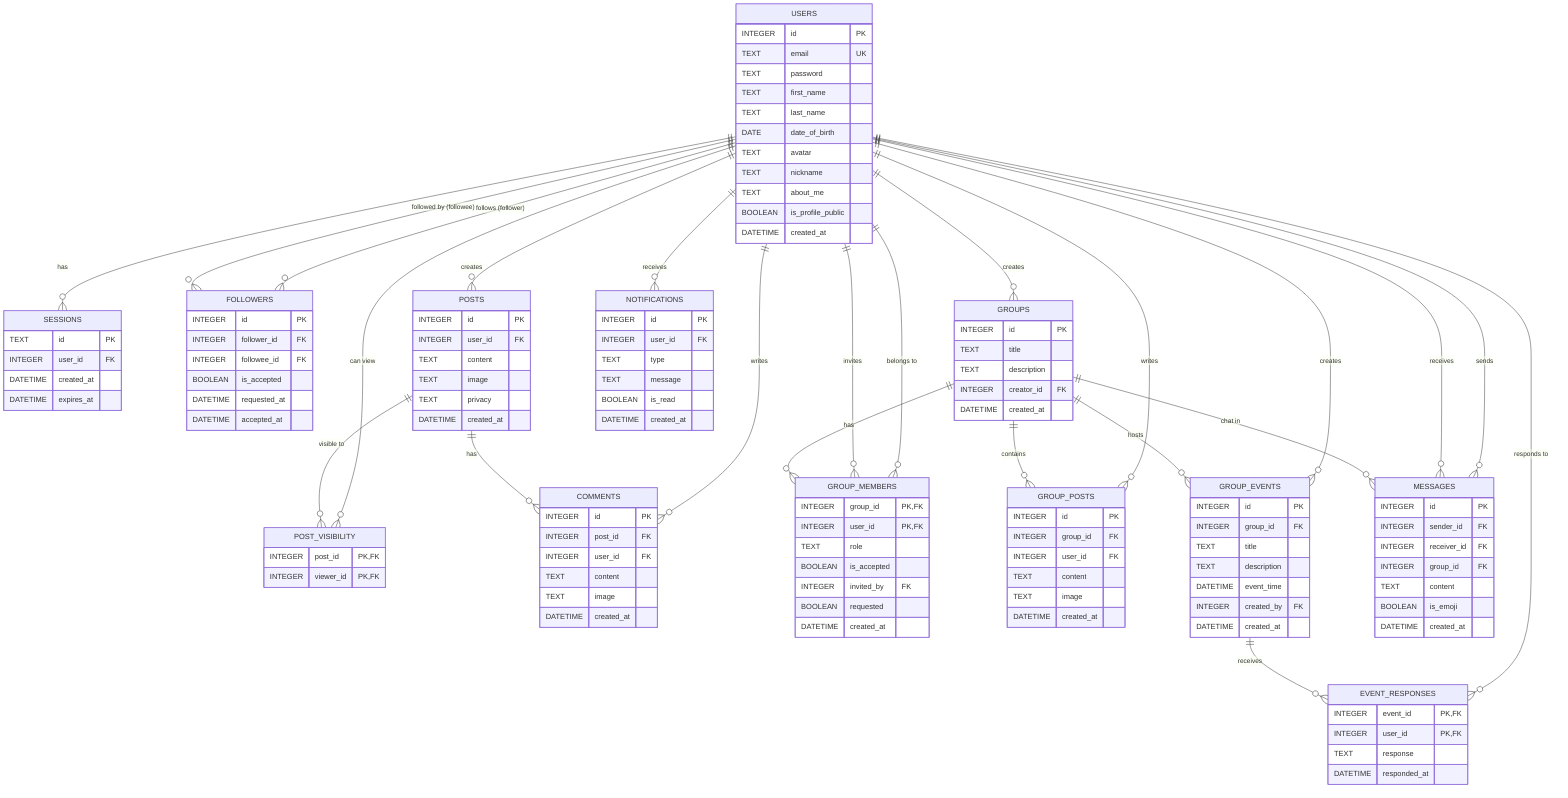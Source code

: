 erDiagram
    USERS {
        INTEGER id PK
        TEXT email UK
        TEXT password
        TEXT first_name
        TEXT last_name
        DATE date_of_birth
        TEXT avatar
        TEXT nickname
        TEXT about_me
        BOOLEAN is_profile_public
        DATETIME created_at
    }

    SESSIONS {
        TEXT id PK
        INTEGER user_id FK
        DATETIME created_at
        DATETIME expires_at
    }

    FOLLOWERS {
        INTEGER id PK
        INTEGER follower_id FK
        INTEGER followee_id FK
        BOOLEAN is_accepted
        DATETIME requested_at
        DATETIME accepted_at
    }

    POSTS {
        INTEGER id PK
        INTEGER user_id FK
        TEXT content
        TEXT image
        TEXT privacy
        DATETIME created_at
    }

    POST_VISIBILITY {
        INTEGER post_id PK,FK
        INTEGER viewer_id PK,FK
    }

    COMMENTS {
        INTEGER id PK
        INTEGER post_id FK
        INTEGER user_id FK
        TEXT content
        TEXT image
        DATETIME created_at
    }

    GROUPS {
        INTEGER id PK
        TEXT title
        TEXT description
        INTEGER creator_id FK
        DATETIME created_at
    }

    GROUP_MEMBERS {
        INTEGER group_id PK,FK
        INTEGER user_id PK,FK
        TEXT role
        BOOLEAN is_accepted
        INTEGER invited_by FK
        BOOLEAN requested
        DATETIME created_at
    }

    GROUP_POSTS {
        INTEGER id PK
        INTEGER group_id FK
        INTEGER user_id FK
        TEXT content
        TEXT image
        DATETIME created_at
    }

    GROUP_EVENTS {
        INTEGER id PK
        INTEGER group_id FK
        TEXT title
        TEXT description
        DATETIME event_time
        INTEGER created_by FK
        DATETIME created_at
    }

    EVENT_RESPONSES {
        INTEGER event_id PK,FK
        INTEGER user_id PK,FK
        TEXT response
        DATETIME responded_at
    }

    MESSAGES {
        INTEGER id PK
        INTEGER sender_id FK
        INTEGER receiver_id FK
        INTEGER group_id FK
        TEXT content
        BOOLEAN is_emoji
        DATETIME created_at
    }

    NOTIFICATIONS {
        INTEGER id PK
        INTEGER user_id FK
        TEXT type
        TEXT message
        BOOLEAN is_read
        DATETIME created_at
    }

    %% User relationships
    USERS ||--o{ SESSIONS : "has"
    USERS ||--o{ FOLLOWERS : "follows (follower)"
    USERS ||--o{ FOLLOWERS : "followed by (followee)"
    USERS ||--o{ POSTS : "creates"
    USERS ||--o{ POST_VISIBILITY : "can view"
    USERS ||--o{ COMMENTS : "writes"
    USERS ||--o{ GROUPS : "creates"
    USERS ||--o{ GROUP_MEMBERS : "belongs to"
    USERS ||--o{ GROUP_MEMBERS : "invites"
    USERS ||--o{ GROUP_POSTS : "writes"
    USERS ||--o{ GROUP_EVENTS : "creates"
    USERS ||--o{ EVENT_RESPONSES : "responds to"
    USERS ||--o{ MESSAGES : "sends"
    USERS ||--o{ MESSAGES : "receives"
    USERS ||--o{ NOTIFICATIONS : "receives"

    %% Post relationships
    POSTS ||--o{ POST_VISIBILITY : "visible to"
    POSTS ||--o{ COMMENTS : "has"

    %% Group relationships
    GROUPS ||--o{ GROUP_MEMBERS : "has"
    GROUPS ||--o{ GROUP_POSTS : "contains"
    GROUPS ||--o{ GROUP_EVENTS : "hosts"
    GROUPS ||--o{ MESSAGES : "chat in"

    %% Event relationships
    GROUP_EVENTS ||--o{ EVENT_RESPONSES : "receives"